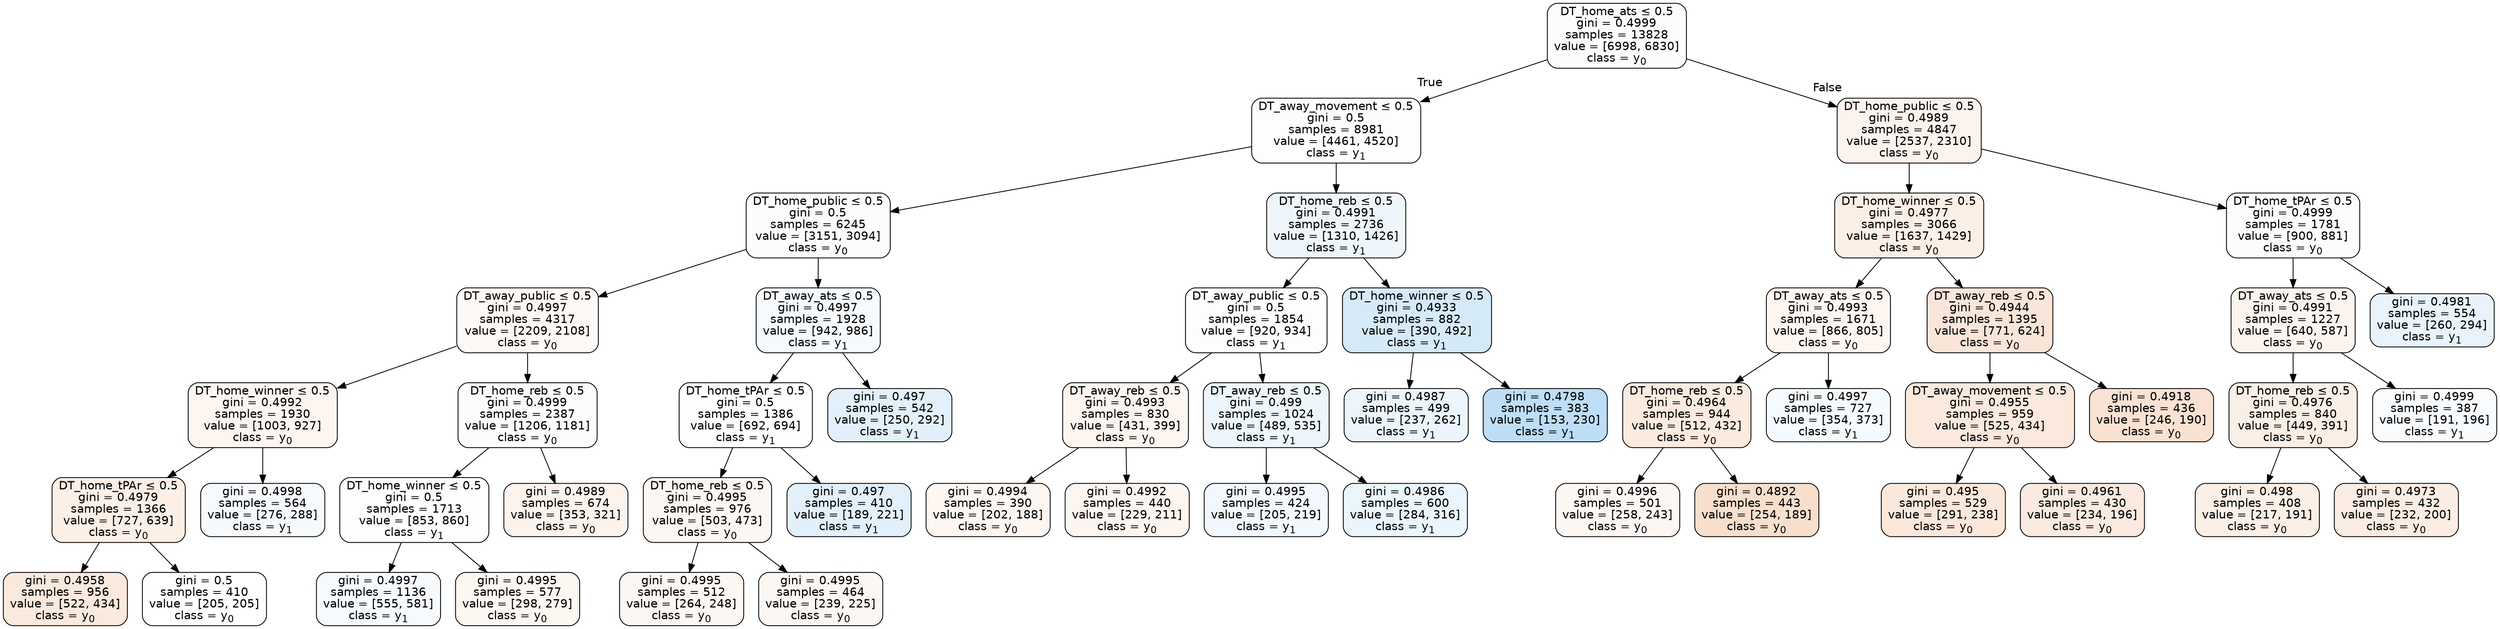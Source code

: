 digraph Tree {
node [shape=box, style="filled, rounded", color="black", fontname=helvetica] ;
edge [fontname=helvetica] ;
0 [label=<DT_home_ats &le; 0.5<br/>gini = 0.4999<br/>samples = 13828<br/>value = [6998, 6830]<br/>class = y<SUB>0</SUB>>, fillcolor="#e5813906"] ;
1 [label=<DT_away_movement &le; 0.5<br/>gini = 0.5<br/>samples = 8981<br/>value = [4461, 4520]<br/>class = y<SUB>1</SUB>>, fillcolor="#399de503"] ;
0 -> 1 [labeldistance=2.5, labelangle=45, headlabel="True"] ;
2 [label=<DT_home_public &le; 0.5<br/>gini = 0.5<br/>samples = 6245<br/>value = [3151, 3094]<br/>class = y<SUB>0</SUB>>, fillcolor="#e5813905"] ;
1 -> 2 ;
3 [label=<DT_away_public &le; 0.5<br/>gini = 0.4997<br/>samples = 4317<br/>value = [2209, 2108]<br/>class = y<SUB>0</SUB>>, fillcolor="#e581390c"] ;
2 -> 3 ;
4 [label=<DT_home_winner &le; 0.5<br/>gini = 0.4992<br/>samples = 1930<br/>value = [1003, 927]<br/>class = y<SUB>0</SUB>>, fillcolor="#e5813913"] ;
3 -> 4 ;
5 [label=<DT_home_tPAr &le; 0.5<br/>gini = 0.4979<br/>samples = 1366<br/>value = [727, 639]<br/>class = y<SUB>0</SUB>>, fillcolor="#e581391f"] ;
4 -> 5 ;
6 [label=<gini = 0.4958<br/>samples = 956<br/>value = [522, 434]<br/>class = y<SUB>0</SUB>>, fillcolor="#e581392b"] ;
5 -> 6 ;
7 [label=<gini = 0.5<br/>samples = 410<br/>value = [205, 205]<br/>class = y<SUB>0</SUB>>, fillcolor="#e5813900"] ;
5 -> 7 ;
8 [label=<gini = 0.4998<br/>samples = 564<br/>value = [276, 288]<br/>class = y<SUB>1</SUB>>, fillcolor="#399de50b"] ;
4 -> 8 ;
9 [label=<DT_home_reb &le; 0.5<br/>gini = 0.4999<br/>samples = 2387<br/>value = [1206, 1181]<br/>class = y<SUB>0</SUB>>, fillcolor="#e5813905"] ;
3 -> 9 ;
10 [label=<DT_home_winner &le; 0.5<br/>gini = 0.5<br/>samples = 1713<br/>value = [853, 860]<br/>class = y<SUB>1</SUB>>, fillcolor="#399de502"] ;
9 -> 10 ;
11 [label=<gini = 0.4997<br/>samples = 1136<br/>value = [555, 581]<br/>class = y<SUB>1</SUB>>, fillcolor="#399de50b"] ;
10 -> 11 ;
12 [label=<gini = 0.4995<br/>samples = 577<br/>value = [298, 279]<br/>class = y<SUB>0</SUB>>, fillcolor="#e5813910"] ;
10 -> 12 ;
13 [label=<gini = 0.4989<br/>samples = 674<br/>value = [353, 321]<br/>class = y<SUB>0</SUB>>, fillcolor="#e5813917"] ;
9 -> 13 ;
14 [label=<DT_away_ats &le; 0.5<br/>gini = 0.4997<br/>samples = 1928<br/>value = [942, 986]<br/>class = y<SUB>1</SUB>>, fillcolor="#399de50b"] ;
2 -> 14 ;
15 [label=<DT_home_tPAr &le; 0.5<br/>gini = 0.5<br/>samples = 1386<br/>value = [692, 694]<br/>class = y<SUB>1</SUB>>, fillcolor="#399de501"] ;
14 -> 15 ;
16 [label=<DT_home_reb &le; 0.5<br/>gini = 0.4995<br/>samples = 976<br/>value = [503, 473]<br/>class = y<SUB>0</SUB>>, fillcolor="#e581390f"] ;
15 -> 16 ;
17 [label=<gini = 0.4995<br/>samples = 512<br/>value = [264, 248]<br/>class = y<SUB>0</SUB>>, fillcolor="#e581390f"] ;
16 -> 17 ;
18 [label=<gini = 0.4995<br/>samples = 464<br/>value = [239, 225]<br/>class = y<SUB>0</SUB>>, fillcolor="#e581390f"] ;
16 -> 18 ;
19 [label=<gini = 0.497<br/>samples = 410<br/>value = [189, 221]<br/>class = y<SUB>1</SUB>>, fillcolor="#399de525"] ;
15 -> 19 ;
20 [label=<gini = 0.497<br/>samples = 542<br/>value = [250, 292]<br/>class = y<SUB>1</SUB>>, fillcolor="#399de525"] ;
14 -> 20 ;
21 [label=<DT_home_reb &le; 0.5<br/>gini = 0.4991<br/>samples = 2736<br/>value = [1310, 1426]<br/>class = y<SUB>1</SUB>>, fillcolor="#399de515"] ;
1 -> 21 ;
22 [label=<DT_away_public &le; 0.5<br/>gini = 0.5<br/>samples = 1854<br/>value = [920, 934]<br/>class = y<SUB>1</SUB>>, fillcolor="#399de504"] ;
21 -> 22 ;
23 [label=<DT_away_reb &le; 0.5<br/>gini = 0.4993<br/>samples = 830<br/>value = [431, 399]<br/>class = y<SUB>0</SUB>>, fillcolor="#e5813913"] ;
22 -> 23 ;
24 [label=<gini = 0.4994<br/>samples = 390<br/>value = [202, 188]<br/>class = y<SUB>0</SUB>>, fillcolor="#e5813912"] ;
23 -> 24 ;
25 [label=<gini = 0.4992<br/>samples = 440<br/>value = [229, 211]<br/>class = y<SUB>0</SUB>>, fillcolor="#e5813914"] ;
23 -> 25 ;
26 [label=<DT_away_reb &le; 0.5<br/>gini = 0.499<br/>samples = 1024<br/>value = [489, 535]<br/>class = y<SUB>1</SUB>>, fillcolor="#399de516"] ;
22 -> 26 ;
27 [label=<gini = 0.4995<br/>samples = 424<br/>value = [205, 219]<br/>class = y<SUB>1</SUB>>, fillcolor="#399de510"] ;
26 -> 27 ;
28 [label=<gini = 0.4986<br/>samples = 600<br/>value = [284, 316]<br/>class = y<SUB>1</SUB>>, fillcolor="#399de51a"] ;
26 -> 28 ;
29 [label=<DT_home_winner &le; 0.5<br/>gini = 0.4933<br/>samples = 882<br/>value = [390, 492]<br/>class = y<SUB>1</SUB>>, fillcolor="#399de535"] ;
21 -> 29 ;
30 [label=<gini = 0.4987<br/>samples = 499<br/>value = [237, 262]<br/>class = y<SUB>1</SUB>>, fillcolor="#399de518"] ;
29 -> 30 ;
31 [label=<gini = 0.4798<br/>samples = 383<br/>value = [153, 230]<br/>class = y<SUB>1</SUB>>, fillcolor="#399de555"] ;
29 -> 31 ;
32 [label=<DT_home_public &le; 0.5<br/>gini = 0.4989<br/>samples = 4847<br/>value = [2537, 2310]<br/>class = y<SUB>0</SUB>>, fillcolor="#e5813917"] ;
0 -> 32 [labeldistance=2.5, labelangle=-45, headlabel="False"] ;
33 [label=<DT_home_winner &le; 0.5<br/>gini = 0.4977<br/>samples = 3066<br/>value = [1637, 1429]<br/>class = y<SUB>0</SUB>>, fillcolor="#e5813920"] ;
32 -> 33 ;
34 [label=<DT_away_ats &le; 0.5<br/>gini = 0.4993<br/>samples = 1671<br/>value = [866, 805]<br/>class = y<SUB>0</SUB>>, fillcolor="#e5813912"] ;
33 -> 34 ;
35 [label=<DT_home_reb &le; 0.5<br/>gini = 0.4964<br/>samples = 944<br/>value = [512, 432]<br/>class = y<SUB>0</SUB>>, fillcolor="#e5813928"] ;
34 -> 35 ;
36 [label=<gini = 0.4996<br/>samples = 501<br/>value = [258, 243]<br/>class = y<SUB>0</SUB>>, fillcolor="#e581390f"] ;
35 -> 36 ;
37 [label=<gini = 0.4892<br/>samples = 443<br/>value = [254, 189]<br/>class = y<SUB>0</SUB>>, fillcolor="#e5813941"] ;
35 -> 37 ;
38 [label=<gini = 0.4997<br/>samples = 727<br/>value = [354, 373]<br/>class = y<SUB>1</SUB>>, fillcolor="#399de50d"] ;
34 -> 38 ;
39 [label=<DT_away_reb &le; 0.5<br/>gini = 0.4944<br/>samples = 1395<br/>value = [771, 624]<br/>class = y<SUB>0</SUB>>, fillcolor="#e5813931"] ;
33 -> 39 ;
40 [label=<DT_away_movement &le; 0.5<br/>gini = 0.4955<br/>samples = 959<br/>value = [525, 434]<br/>class = y<SUB>0</SUB>>, fillcolor="#e581392c"] ;
39 -> 40 ;
41 [label=<gini = 0.495<br/>samples = 529<br/>value = [291, 238]<br/>class = y<SUB>0</SUB>>, fillcolor="#e581392e"] ;
40 -> 41 ;
42 [label=<gini = 0.4961<br/>samples = 430<br/>value = [234, 196]<br/>class = y<SUB>0</SUB>>, fillcolor="#e5813929"] ;
40 -> 42 ;
43 [label=<gini = 0.4918<br/>samples = 436<br/>value = [246, 190]<br/>class = y<SUB>0</SUB>>, fillcolor="#e581393a"] ;
39 -> 43 ;
44 [label=<DT_home_tPAr &le; 0.5<br/>gini = 0.4999<br/>samples = 1781<br/>value = [900, 881]<br/>class = y<SUB>0</SUB>>, fillcolor="#e5813905"] ;
32 -> 44 ;
45 [label=<DT_away_ats &le; 0.5<br/>gini = 0.4991<br/>samples = 1227<br/>value = [640, 587]<br/>class = y<SUB>0</SUB>>, fillcolor="#e5813915"] ;
44 -> 45 ;
46 [label=<DT_home_reb &le; 0.5<br/>gini = 0.4976<br/>samples = 840<br/>value = [449, 391]<br/>class = y<SUB>0</SUB>>, fillcolor="#e5813921"] ;
45 -> 46 ;
47 [label=<gini = 0.498<br/>samples = 408<br/>value = [217, 191]<br/>class = y<SUB>0</SUB>>, fillcolor="#e581391f"] ;
46 -> 47 ;
48 [label=<gini = 0.4973<br/>samples = 432<br/>value = [232, 200]<br/>class = y<SUB>0</SUB>>, fillcolor="#e5813923"] ;
46 -> 48 ;
49 [label=<gini = 0.4999<br/>samples = 387<br/>value = [191, 196]<br/>class = y<SUB>1</SUB>>, fillcolor="#399de507"] ;
45 -> 49 ;
50 [label=<gini = 0.4981<br/>samples = 554<br/>value = [260, 294]<br/>class = y<SUB>1</SUB>>, fillcolor="#399de51d"] ;
44 -> 50 ;
}